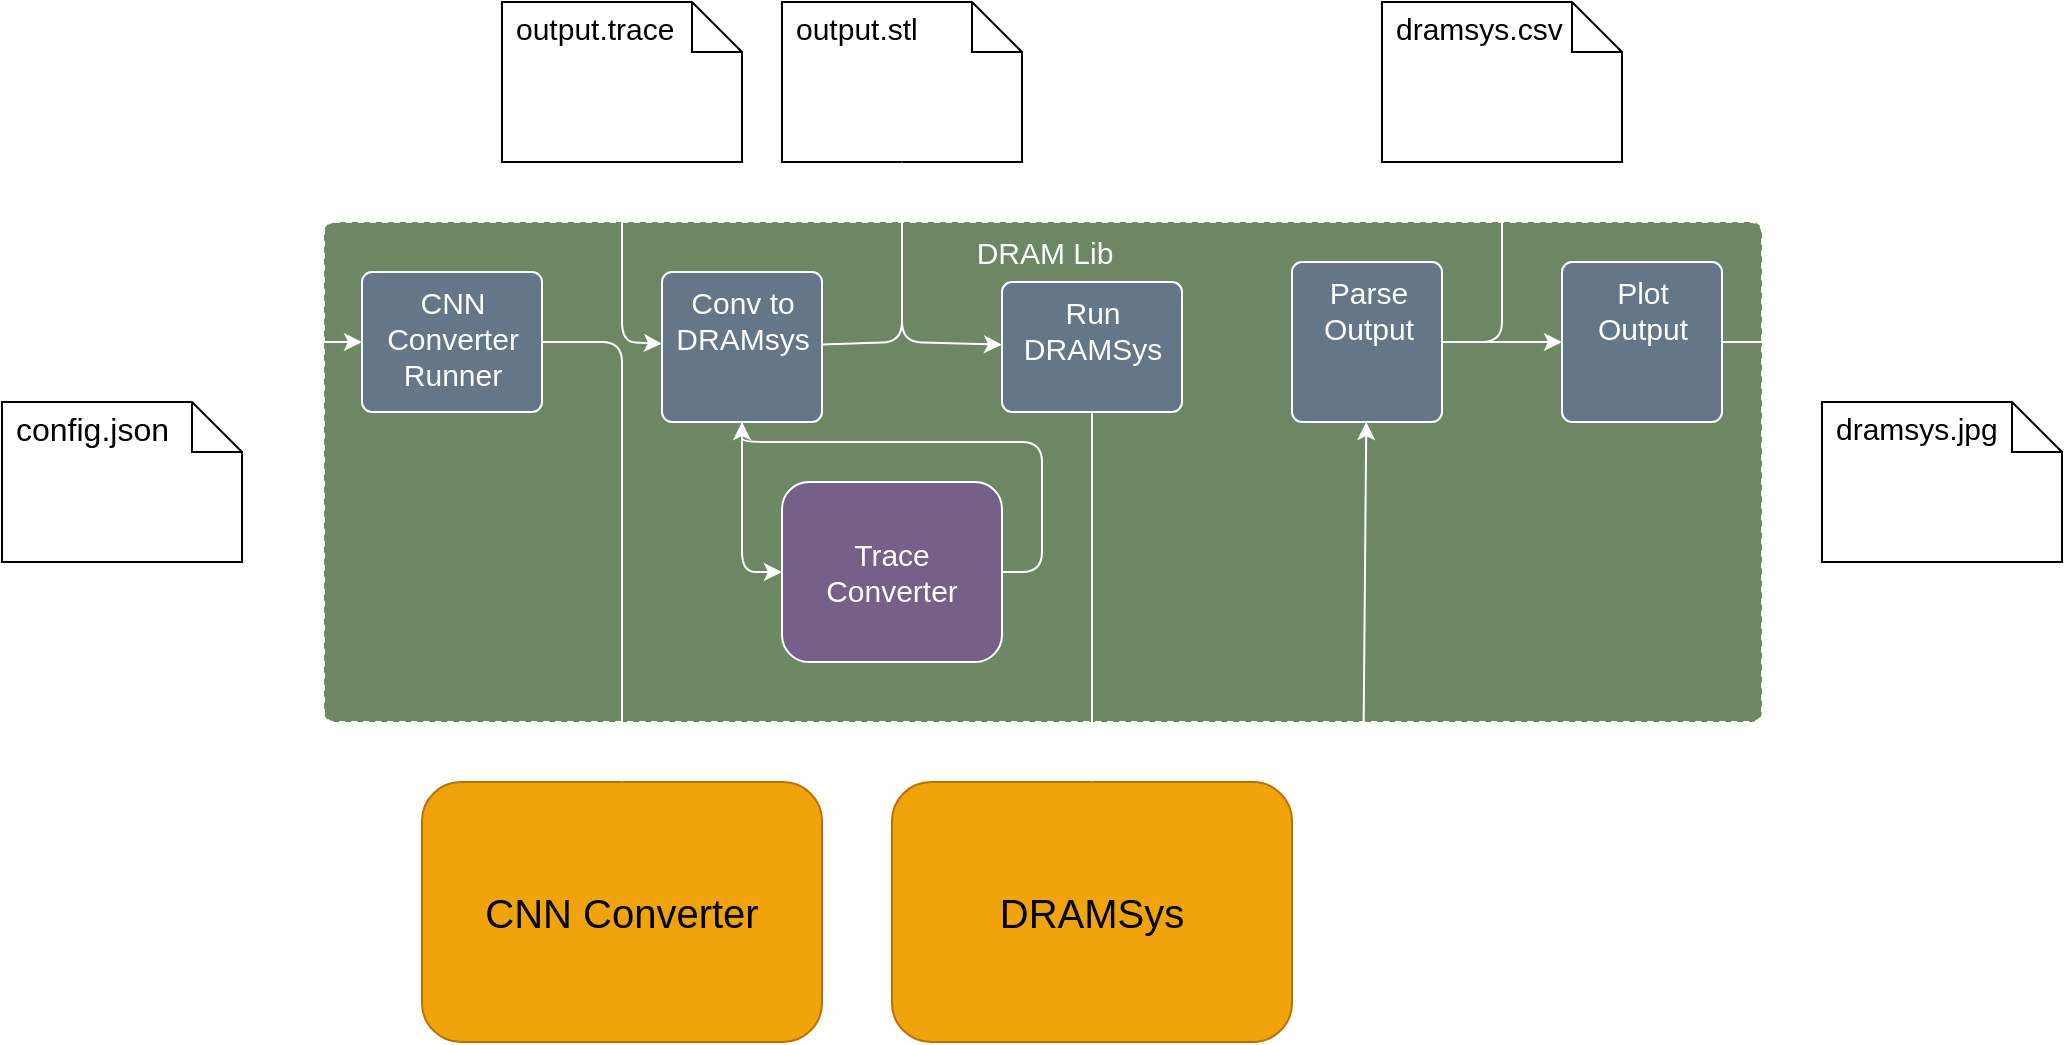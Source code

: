 <mxfile>
    <diagram id="WohQQ4aC4d5Yvd0C7lp7" name="Page-1">
        <mxGraphModel dx="1905" dy="946" grid="1" gridSize="10" guides="1" tooltips="1" connect="1" arrows="1" fold="1" page="1" pageScale="1" pageWidth="850" pageHeight="1100" background="none" math="0" shadow="0">
            <root>
                <mxCell id="0"/>
                <mxCell id="1" parent="0"/>
                <mxCell id="36" value="DRAM Lib" style="html=1;align=center;verticalAlign=top;rounded=1;absoluteArcSize=1;arcSize=10;dashed=1;fillColor=#6d8764;strokeColor=#FFFFFF;fontColor=#ffffff;fontSize=15;" vertex="1" parent="1">
                    <mxGeometry x="-49" y="360" width="719" height="250" as="geometry"/>
                </mxCell>
                <mxCell id="44" style="edgeStyle=none;html=1;fontSize=15;strokeColor=#FFFFFF;" edge="1" parent="1" source="2" target="9">
                    <mxGeometry relative="1" as="geometry">
                        <Array as="points">
                            <mxPoint x="310" y="535"/>
                            <mxPoint x="310" y="470"/>
                            <mxPoint x="160" y="470"/>
                        </Array>
                    </mxGeometry>
                </mxCell>
                <mxCell id="2" value="Trace&lt;br style=&quot;font-size: 15px;&quot;&gt;Converter" style="rounded=1;whiteSpace=wrap;html=1;fillColor=#76608a;fontColor=#ffffff;strokeColor=#FFFFFF;fontSize=15;" vertex="1" parent="1">
                    <mxGeometry x="180" y="490" width="110" height="90" as="geometry"/>
                </mxCell>
                <mxCell id="20" style="edgeStyle=none;html=1;strokeColor=#FFFFFF;" edge="1" parent="1" source="3" target="19">
                    <mxGeometry relative="1" as="geometry">
                        <Array as="points">
                            <mxPoint x="470" y="705"/>
                        </Array>
                    </mxGeometry>
                </mxCell>
                <mxCell id="3" value="&lt;font style=&quot;font-size: 20px;&quot;&gt;DRAMSys&lt;/font&gt;" style="rounded=1;whiteSpace=wrap;html=1;fillColor=#f0a30a;fontColor=#000000;strokeColor=#BD7000;" vertex="1" parent="1">
                    <mxGeometry x="235" y="640" width="200" height="130" as="geometry"/>
                </mxCell>
                <mxCell id="42" style="edgeStyle=none;html=1;fontSize=15;strokeColor=#FFFFFF;" edge="1" parent="1" source="5" target="9">
                    <mxGeometry relative="1" as="geometry">
                        <Array as="points">
                            <mxPoint x="100" y="420"/>
                        </Array>
                    </mxGeometry>
                </mxCell>
                <mxCell id="5" value="" style="shape=note2;boundedLbl=1;whiteSpace=wrap;html=1;size=25;verticalAlign=top;align=left;spacingLeft=5;fontSize=15;" vertex="1" parent="1">
                    <mxGeometry x="40" y="250" width="120" height="80" as="geometry"/>
                </mxCell>
                <mxCell id="6" value="output.trace" style="resizeWidth=1;part=1;strokeColor=none;fillColor=none;align=left;spacingLeft=5;fontSize=15;" vertex="1" parent="5">
                    <mxGeometry width="120.0" height="25" relative="1" as="geometry"/>
                </mxCell>
                <mxCell id="45" style="edgeStyle=none;html=1;fontSize=15;strokeColor=#FFFFFF;" edge="1" parent="1" source="7" target="14">
                    <mxGeometry relative="1" as="geometry">
                        <Array as="points">
                            <mxPoint x="240" y="420"/>
                        </Array>
                    </mxGeometry>
                </mxCell>
                <mxCell id="7" value="" style="shape=note2;boundedLbl=1;whiteSpace=wrap;html=1;size=25;verticalAlign=top;align=left;spacingLeft=5;fontSize=15;" vertex="1" parent="1">
                    <mxGeometry x="180" y="250" width="120" height="80" as="geometry"/>
                </mxCell>
                <mxCell id="8" value="output.stl" style="resizeWidth=1;part=1;strokeColor=none;fillColor=none;align=left;spacingLeft=5;fontSize=15;" vertex="1" parent="7">
                    <mxGeometry width="120.0" height="25" relative="1" as="geometry"/>
                </mxCell>
                <mxCell id="13" style="edgeStyle=none;html=1;fontSize=15;strokeColor=#FFFFFF;" edge="1" parent="1" source="9" target="7">
                    <mxGeometry relative="1" as="geometry">
                        <Array as="points">
                            <mxPoint x="240" y="420"/>
                        </Array>
                    </mxGeometry>
                </mxCell>
                <mxCell id="43" style="edgeStyle=none;html=1;fontSize=15;strokeColor=#FFFFFF;" edge="1" parent="1" source="9" target="2">
                    <mxGeometry relative="1" as="geometry">
                        <Array as="points">
                            <mxPoint x="160" y="535"/>
                        </Array>
                    </mxGeometry>
                </mxCell>
                <mxCell id="9" value="Conv to&lt;br style=&quot;font-size: 15px;&quot;&gt;DRAMsys" style="html=1;align=center;verticalAlign=top;rounded=1;absoluteArcSize=1;arcSize=10;dashed=0;fillColor=#647687;fontColor=#ffffff;strokeColor=#FFFFFF;fontSize=15;" vertex="1" parent="1">
                    <mxGeometry x="120" y="385" width="80" height="75" as="geometry"/>
                </mxCell>
                <mxCell id="16" style="edgeStyle=none;html=1;strokeColor=#FFFFFF;" edge="1" parent="1" source="14" target="3">
                    <mxGeometry relative="1" as="geometry"/>
                </mxCell>
                <mxCell id="14" value="Run &lt;br style=&quot;font-size: 15px;&quot;&gt;DRAMSys" style="html=1;align=center;verticalAlign=top;rounded=1;absoluteArcSize=1;arcSize=10;dashed=0;fillColor=#647687;fontColor=#ffffff;strokeColor=#FFFFFF;fontSize=15;" vertex="1" parent="1">
                    <mxGeometry x="290" y="390" width="90" height="65" as="geometry"/>
                </mxCell>
                <mxCell id="23" style="edgeStyle=none;html=1;fontSize=15;strokeColor=#FFFFFF;" edge="1" parent="1" source="19" target="21">
                    <mxGeometry relative="1" as="geometry">
                        <Array as="points">
                            <mxPoint x="540" y="420"/>
                        </Array>
                    </mxGeometry>
                </mxCell>
                <mxCell id="34" style="edgeStyle=none;html=1;fontSize=15;strokeColor=#FFFFFF;" edge="1" parent="1" source="19" target="33">
                    <mxGeometry relative="1" as="geometry"/>
                </mxCell>
                <mxCell id="19" value="Parse&lt;br style=&quot;font-size: 15px;&quot;&gt;Output" style="html=1;align=center;verticalAlign=top;rounded=1;absoluteArcSize=1;arcSize=10;dashed=0;fillColor=#647687;fontColor=#ffffff;strokeColor=#FFFFFF;fontSize=15;" vertex="1" parent="1">
                    <mxGeometry x="435" y="380" width="75" height="80" as="geometry"/>
                </mxCell>
                <mxCell id="21" value="" style="shape=note2;boundedLbl=1;whiteSpace=wrap;html=1;size=25;verticalAlign=top;align=left;spacingLeft=5;fontSize=15;" vertex="1" parent="1">
                    <mxGeometry x="480" y="250" width="120" height="80" as="geometry"/>
                </mxCell>
                <mxCell id="22" value="dramsys.csv" style="resizeWidth=1;part=1;strokeColor=none;fillColor=none;align=left;spacingLeft=5;fontSize=15;" vertex="1" parent="21">
                    <mxGeometry width="120.0" height="25" relative="1" as="geometry"/>
                </mxCell>
                <mxCell id="24" value="CNN Converter" style="rounded=1;whiteSpace=wrap;html=1;fillColor=#f0a30a;fontColor=#000000;strokeColor=#BD7000;fontSize=20;" vertex="1" parent="1">
                    <mxGeometry y="640" width="200" height="130" as="geometry"/>
                </mxCell>
                <mxCell id="30" style="edgeStyle=none;html=1;strokeColor=#FFFFFF;" edge="1" parent="1" source="25" target="28">
                    <mxGeometry relative="1" as="geometry">
                        <Array as="points">
                            <mxPoint x="-60" y="490"/>
                            <mxPoint x="-60" y="420"/>
                        </Array>
                    </mxGeometry>
                </mxCell>
                <mxCell id="25" value="" style="shape=note2;boundedLbl=1;whiteSpace=wrap;html=1;size=25;verticalAlign=top;align=left;spacingLeft=5;fontSize=16;" vertex="1" parent="1">
                    <mxGeometry x="-210" y="450" width="120" height="80" as="geometry"/>
                </mxCell>
                <mxCell id="26" value="config.json" style="resizeWidth=1;part=1;strokeColor=none;fillColor=none;align=left;spacingLeft=5;fontSize=16;" vertex="1" parent="25">
                    <mxGeometry width="120.0" height="25" relative="1" as="geometry"/>
                </mxCell>
                <mxCell id="29" style="edgeStyle=none;html=1;strokeColor=#FFFFFF;" edge="1" parent="1" source="28" target="24">
                    <mxGeometry relative="1" as="geometry">
                        <Array as="points">
                            <mxPoint x="100" y="420"/>
                        </Array>
                    </mxGeometry>
                </mxCell>
                <mxCell id="28" value="CNN&lt;br style=&quot;font-size: 15px;&quot;&gt;Converter&lt;br style=&quot;font-size: 15px;&quot;&gt;Runner" style="html=1;align=center;verticalAlign=top;rounded=1;absoluteArcSize=1;arcSize=10;dashed=0;fillColor=#647687;fontColor=#ffffff;strokeColor=#FFFFFF;fontSize=15;" vertex="1" parent="1">
                    <mxGeometry x="-30" y="385" width="90" height="70" as="geometry"/>
                </mxCell>
                <mxCell id="41" style="edgeStyle=none;html=1;strokeColor=#FFFFFF;" edge="1" parent="1" source="33" target="39">
                    <mxGeometry relative="1" as="geometry">
                        <Array as="points">
                            <mxPoint x="680" y="420"/>
                            <mxPoint x="680" y="490"/>
                        </Array>
                    </mxGeometry>
                </mxCell>
                <mxCell id="33" value="Plot&lt;br style=&quot;font-size: 15px;&quot;&gt;Output" style="html=1;align=center;verticalAlign=top;rounded=1;absoluteArcSize=1;arcSize=10;dashed=0;fillColor=#647687;fontColor=#ffffff;strokeColor=#FFFFFF;fontSize=15;" vertex="1" parent="1">
                    <mxGeometry x="570" y="380" width="80" height="80" as="geometry"/>
                </mxCell>
                <mxCell id="39" value="" style="shape=note2;boundedLbl=1;whiteSpace=wrap;html=1;size=25;verticalAlign=top;align=left;spacingLeft=5;fontSize=15;" vertex="1" parent="1">
                    <mxGeometry x="700" y="450" width="120" height="80" as="geometry"/>
                </mxCell>
                <mxCell id="40" value="dramsys.jpg" style="resizeWidth=1;part=1;strokeColor=none;fillColor=none;align=left;spacingLeft=5;fontSize=15;" vertex="1" parent="39">
                    <mxGeometry width="120.0" height="25" relative="1" as="geometry"/>
                </mxCell>
            </root>
        </mxGraphModel>
    </diagram>
</mxfile>